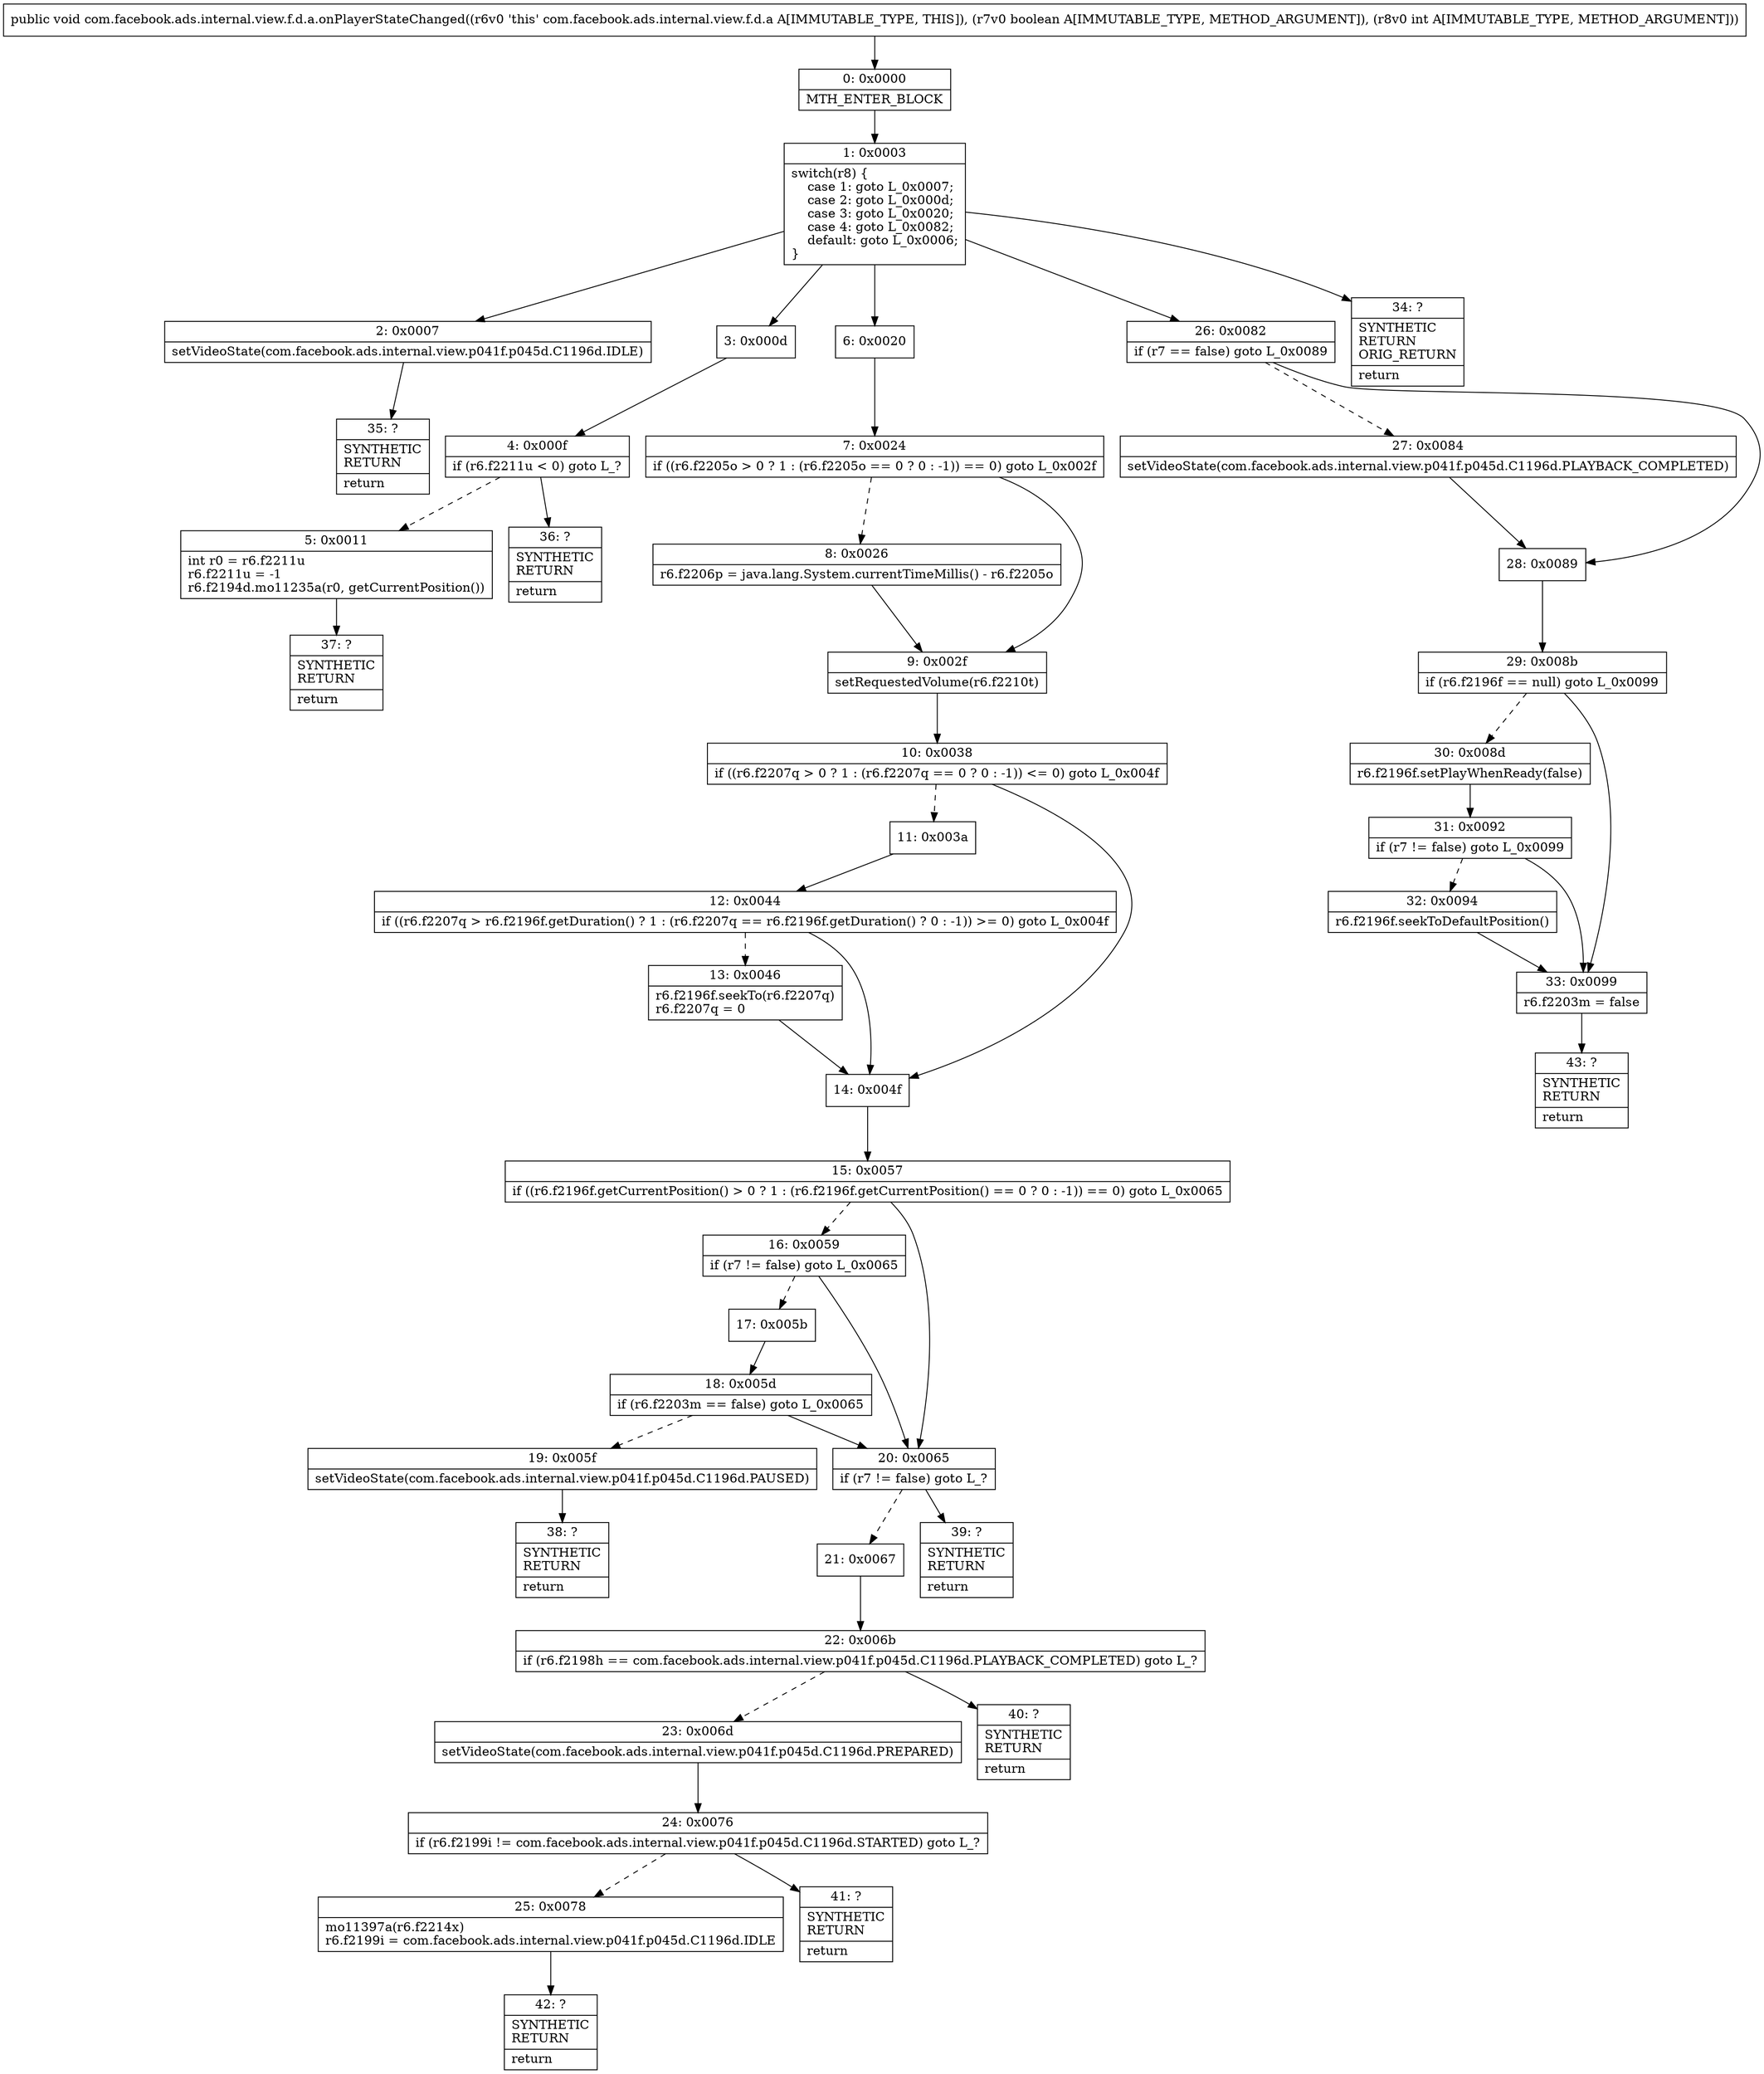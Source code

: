 digraph "CFG forcom.facebook.ads.internal.view.f.d.a.onPlayerStateChanged(ZI)V" {
Node_0 [shape=record,label="{0\:\ 0x0000|MTH_ENTER_BLOCK\l}"];
Node_1 [shape=record,label="{1\:\ 0x0003|switch(r8) \{\l    case 1: goto L_0x0007;\l    case 2: goto L_0x000d;\l    case 3: goto L_0x0020;\l    case 4: goto L_0x0082;\l    default: goto L_0x0006;\l\}\l}"];
Node_2 [shape=record,label="{2\:\ 0x0007|setVideoState(com.facebook.ads.internal.view.p041f.p045d.C1196d.IDLE)\l}"];
Node_3 [shape=record,label="{3\:\ 0x000d}"];
Node_4 [shape=record,label="{4\:\ 0x000f|if (r6.f2211u \< 0) goto L_?\l}"];
Node_5 [shape=record,label="{5\:\ 0x0011|int r0 = r6.f2211u\lr6.f2211u = \-1\lr6.f2194d.mo11235a(r0, getCurrentPosition())\l}"];
Node_6 [shape=record,label="{6\:\ 0x0020}"];
Node_7 [shape=record,label="{7\:\ 0x0024|if ((r6.f2205o \> 0 ? 1 : (r6.f2205o == 0 ? 0 : \-1)) == 0) goto L_0x002f\l}"];
Node_8 [shape=record,label="{8\:\ 0x0026|r6.f2206p = java.lang.System.currentTimeMillis() \- r6.f2205o\l}"];
Node_9 [shape=record,label="{9\:\ 0x002f|setRequestedVolume(r6.f2210t)\l}"];
Node_10 [shape=record,label="{10\:\ 0x0038|if ((r6.f2207q \> 0 ? 1 : (r6.f2207q == 0 ? 0 : \-1)) \<= 0) goto L_0x004f\l}"];
Node_11 [shape=record,label="{11\:\ 0x003a}"];
Node_12 [shape=record,label="{12\:\ 0x0044|if ((r6.f2207q \> r6.f2196f.getDuration() ? 1 : (r6.f2207q == r6.f2196f.getDuration() ? 0 : \-1)) \>= 0) goto L_0x004f\l}"];
Node_13 [shape=record,label="{13\:\ 0x0046|r6.f2196f.seekTo(r6.f2207q)\lr6.f2207q = 0\l}"];
Node_14 [shape=record,label="{14\:\ 0x004f}"];
Node_15 [shape=record,label="{15\:\ 0x0057|if ((r6.f2196f.getCurrentPosition() \> 0 ? 1 : (r6.f2196f.getCurrentPosition() == 0 ? 0 : \-1)) == 0) goto L_0x0065\l}"];
Node_16 [shape=record,label="{16\:\ 0x0059|if (r7 != false) goto L_0x0065\l}"];
Node_17 [shape=record,label="{17\:\ 0x005b}"];
Node_18 [shape=record,label="{18\:\ 0x005d|if (r6.f2203m == false) goto L_0x0065\l}"];
Node_19 [shape=record,label="{19\:\ 0x005f|setVideoState(com.facebook.ads.internal.view.p041f.p045d.C1196d.PAUSED)\l}"];
Node_20 [shape=record,label="{20\:\ 0x0065|if (r7 != false) goto L_?\l}"];
Node_21 [shape=record,label="{21\:\ 0x0067}"];
Node_22 [shape=record,label="{22\:\ 0x006b|if (r6.f2198h == com.facebook.ads.internal.view.p041f.p045d.C1196d.PLAYBACK_COMPLETED) goto L_?\l}"];
Node_23 [shape=record,label="{23\:\ 0x006d|setVideoState(com.facebook.ads.internal.view.p041f.p045d.C1196d.PREPARED)\l}"];
Node_24 [shape=record,label="{24\:\ 0x0076|if (r6.f2199i != com.facebook.ads.internal.view.p041f.p045d.C1196d.STARTED) goto L_?\l}"];
Node_25 [shape=record,label="{25\:\ 0x0078|mo11397a(r6.f2214x)\lr6.f2199i = com.facebook.ads.internal.view.p041f.p045d.C1196d.IDLE\l}"];
Node_26 [shape=record,label="{26\:\ 0x0082|if (r7 == false) goto L_0x0089\l}"];
Node_27 [shape=record,label="{27\:\ 0x0084|setVideoState(com.facebook.ads.internal.view.p041f.p045d.C1196d.PLAYBACK_COMPLETED)\l}"];
Node_28 [shape=record,label="{28\:\ 0x0089}"];
Node_29 [shape=record,label="{29\:\ 0x008b|if (r6.f2196f == null) goto L_0x0099\l}"];
Node_30 [shape=record,label="{30\:\ 0x008d|r6.f2196f.setPlayWhenReady(false)\l}"];
Node_31 [shape=record,label="{31\:\ 0x0092|if (r7 != false) goto L_0x0099\l}"];
Node_32 [shape=record,label="{32\:\ 0x0094|r6.f2196f.seekToDefaultPosition()\l}"];
Node_33 [shape=record,label="{33\:\ 0x0099|r6.f2203m = false\l}"];
Node_34 [shape=record,label="{34\:\ ?|SYNTHETIC\lRETURN\lORIG_RETURN\l|return\l}"];
Node_35 [shape=record,label="{35\:\ ?|SYNTHETIC\lRETURN\l|return\l}"];
Node_36 [shape=record,label="{36\:\ ?|SYNTHETIC\lRETURN\l|return\l}"];
Node_37 [shape=record,label="{37\:\ ?|SYNTHETIC\lRETURN\l|return\l}"];
Node_38 [shape=record,label="{38\:\ ?|SYNTHETIC\lRETURN\l|return\l}"];
Node_39 [shape=record,label="{39\:\ ?|SYNTHETIC\lRETURN\l|return\l}"];
Node_40 [shape=record,label="{40\:\ ?|SYNTHETIC\lRETURN\l|return\l}"];
Node_41 [shape=record,label="{41\:\ ?|SYNTHETIC\lRETURN\l|return\l}"];
Node_42 [shape=record,label="{42\:\ ?|SYNTHETIC\lRETURN\l|return\l}"];
Node_43 [shape=record,label="{43\:\ ?|SYNTHETIC\lRETURN\l|return\l}"];
MethodNode[shape=record,label="{public void com.facebook.ads.internal.view.f.d.a.onPlayerStateChanged((r6v0 'this' com.facebook.ads.internal.view.f.d.a A[IMMUTABLE_TYPE, THIS]), (r7v0 boolean A[IMMUTABLE_TYPE, METHOD_ARGUMENT]), (r8v0 int A[IMMUTABLE_TYPE, METHOD_ARGUMENT])) }"];
MethodNode -> Node_0;
Node_0 -> Node_1;
Node_1 -> Node_2;
Node_1 -> Node_3;
Node_1 -> Node_6;
Node_1 -> Node_26;
Node_1 -> Node_34;
Node_2 -> Node_35;
Node_3 -> Node_4;
Node_4 -> Node_5[style=dashed];
Node_4 -> Node_36;
Node_5 -> Node_37;
Node_6 -> Node_7;
Node_7 -> Node_8[style=dashed];
Node_7 -> Node_9;
Node_8 -> Node_9;
Node_9 -> Node_10;
Node_10 -> Node_11[style=dashed];
Node_10 -> Node_14;
Node_11 -> Node_12;
Node_12 -> Node_13[style=dashed];
Node_12 -> Node_14;
Node_13 -> Node_14;
Node_14 -> Node_15;
Node_15 -> Node_16[style=dashed];
Node_15 -> Node_20;
Node_16 -> Node_17[style=dashed];
Node_16 -> Node_20;
Node_17 -> Node_18;
Node_18 -> Node_19[style=dashed];
Node_18 -> Node_20;
Node_19 -> Node_38;
Node_20 -> Node_21[style=dashed];
Node_20 -> Node_39;
Node_21 -> Node_22;
Node_22 -> Node_23[style=dashed];
Node_22 -> Node_40;
Node_23 -> Node_24;
Node_24 -> Node_25[style=dashed];
Node_24 -> Node_41;
Node_25 -> Node_42;
Node_26 -> Node_27[style=dashed];
Node_26 -> Node_28;
Node_27 -> Node_28;
Node_28 -> Node_29;
Node_29 -> Node_30[style=dashed];
Node_29 -> Node_33;
Node_30 -> Node_31;
Node_31 -> Node_32[style=dashed];
Node_31 -> Node_33;
Node_32 -> Node_33;
Node_33 -> Node_43;
}


